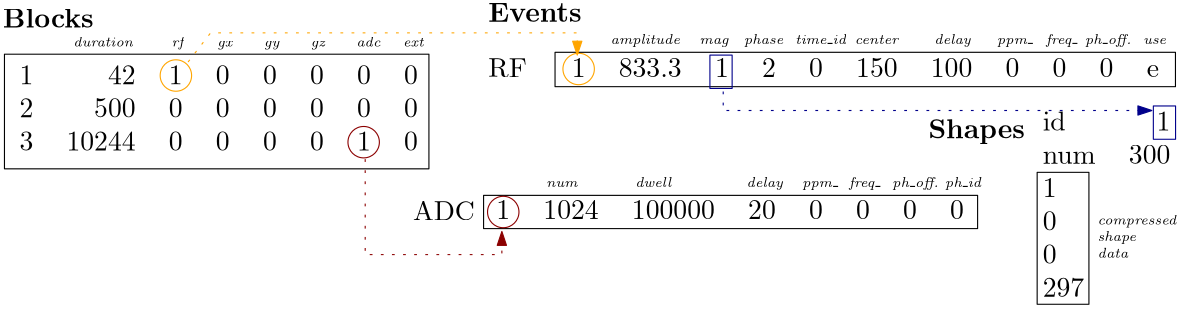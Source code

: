 <?xml version="1.0"?>
<!DOCTYPE ipe SYSTEM "ipe.dtd">
<ipe version="70218" creator="Ipe 7.2.24">
<info created="D:20150420133031" modified="D:20250212111052"/>
<ipestyle name="basic">
<symbol name="arrow/arc(spx)">
<path stroke="sym-stroke" fill="sym-stroke" pen="sym-pen">
0 0 m
-1 0.333 l
-1 -0.333 l
h
</path>
</symbol>
<symbol name="arrow/farc(spx)">
<path stroke="sym-stroke" fill="white" pen="sym-pen">
0 0 m
-1 0.333 l
-1 -0.333 l
h
</path>
</symbol>
<symbol name="mark/circle(sx)" transformations="translations">
<path fill="sym-stroke">
0.6 0 0 0.6 0 0 e
0.4 0 0 0.4 0 0 e
</path>
</symbol>
<symbol name="mark/disk(sx)" transformations="translations">
<path fill="sym-stroke">
0.6 0 0 0.6 0 0 e
</path>
</symbol>
<symbol name="mark/fdisk(sfx)" transformations="translations">
<group>
<path fill="sym-fill">
0.5 0 0 0.5 0 0 e
</path>
<path fill="sym-stroke" fillrule="eofill">
0.6 0 0 0.6 0 0 e
0.4 0 0 0.4 0 0 e
</path>
</group>
</symbol>
<symbol name="mark/box(sx)" transformations="translations">
<path fill="sym-stroke" fillrule="eofill">
-0.6 -0.6 m
0.6 -0.6 l
0.6 0.6 l
-0.6 0.6 l
h
-0.4 -0.4 m
0.4 -0.4 l
0.4 0.4 l
-0.4 0.4 l
h
</path>
</symbol>
<symbol name="mark/square(sx)" transformations="translations">
<path fill="sym-stroke">
-0.6 -0.6 m
0.6 -0.6 l
0.6 0.6 l
-0.6 0.6 l
h
</path>
</symbol>
<symbol name="mark/fsquare(sfx)" transformations="translations">
<group>
<path fill="sym-fill">
-0.5 -0.5 m
0.5 -0.5 l
0.5 0.5 l
-0.5 0.5 l
h
</path>
<path fill="sym-stroke" fillrule="eofill">
-0.6 -0.6 m
0.6 -0.6 l
0.6 0.6 l
-0.6 0.6 l
h
-0.4 -0.4 m
0.4 -0.4 l
0.4 0.4 l
-0.4 0.4 l
h
</path>
</group>
</symbol>
<symbol name="mark/cross(sx)" transformations="translations">
<group>
<path fill="sym-stroke">
-0.43 -0.57 m
0.57 0.43 l
0.43 0.57 l
-0.57 -0.43 l
h
</path>
<path fill="sym-stroke">
-0.43 0.57 m
0.57 -0.43 l
0.43 -0.57 l
-0.57 0.43 l
h
</path>
</group>
</symbol>
<symbol name="arrow/fnormal(spx)">
<path stroke="sym-stroke" fill="white" pen="sym-pen">
0 0 m
-1 0.333 l
-1 -0.333 l
h
</path>
</symbol>
<symbol name="arrow/pointed(spx)">
<path stroke="sym-stroke" fill="sym-stroke" pen="sym-pen">
0 0 m
-1 0.333 l
-0.8 0 l
-1 -0.333 l
h
</path>
</symbol>
<symbol name="arrow/fpointed(spx)">
<path stroke="sym-stroke" fill="white" pen="sym-pen">
0 0 m
-1 0.333 l
-0.8 0 l
-1 -0.333 l
h
</path>
</symbol>
<symbol name="arrow/linear(spx)">
<path stroke="sym-stroke" pen="sym-pen">
-1 0.333 m
0 0 l
-1 -0.333 l
</path>
</symbol>
<symbol name="arrow/fdouble(spx)">
<path stroke="sym-stroke" fill="white" pen="sym-pen">
0 0 m
-1 0.333 l
-1 -0.333 l
h
-1 0 m
-2 0.333 l
-2 -0.333 l
h
</path>
</symbol>
<symbol name="arrow/double(spx)">
<path stroke="sym-stroke" fill="sym-stroke" pen="sym-pen">
0 0 m
-1 0.333 l
-1 -0.333 l
h
-1 0 m
-2 0.333 l
-2 -0.333 l
h
</path>
</symbol>
<anglesize name="22.5 deg" value="22.5"/>
<anglesize name="30 deg" value="30"/>
<anglesize name="45 deg" value="45"/>
<anglesize name="60 deg" value="60"/>
<anglesize name="90 deg" value="90"/>
<arrowsize name="large" value="10"/>
<arrowsize name="small" value="5"/>
<arrowsize name="tiny" value="3"/>
<color name="blue" value="0 0 1"/>
<color name="brown" value="0.647 0.165 0.165"/>
<color name="darkblue" value="0 0 0.545"/>
<color name="darkcyan" value="0 0.545 0.545"/>
<color name="darkgray" value="0.663"/>
<color name="darkgreen" value="0 0.392 0"/>
<color name="darkmagenta" value="0.545 0 0.545"/>
<color name="darkorange" value="1 0.549 0"/>
<color name="darkred" value="0.545 0 0"/>
<color name="gold" value="1 0.843 0"/>
<color name="gray" value="0.745"/>
<color name="green" value="0 1 0"/>
<color name="lightblue" value="0.678 0.847 0.902"/>
<color name="lightcyan" value="0.878 1 1"/>
<color name="lightgray" value="0.827"/>
<color name="lightgreen" value="0.565 0.933 0.565"/>
<color name="lightyellow" value="1 1 0.878"/>
<color name="navy" value="0 0 0.502"/>
<color name="orange" value="1 0.647 0"/>
<color name="pink" value="1 0.753 0.796"/>
<color name="purple" value="0.627 0.125 0.941"/>
<color name="red" value="1 0 0"/>
<color name="seagreen" value="0.18 0.545 0.341"/>
<color name="turquoise" value="0.251 0.878 0.816"/>
<color name="violet" value="0.933 0.51 0.933"/>
<color name="yellow" value="1 1 0"/>
<dashstyle name="dash dot dotted" value="[4 2 1 2 1 2] 0"/>
<dashstyle name="dash dotted" value="[4 2 1 2] 0"/>
<dashstyle name="dashed" value="[4] 0"/>
<dashstyle name="dotted" value="[1 3] 0"/>
<gridsize name="10 pts (~3.5 mm)" value="10"/>
<gridsize name="14 pts (~5 mm)" value="14"/>
<gridsize name="16 pts (~6 mm)" value="16"/>
<gridsize name="20 pts (~7 mm)" value="20"/>
<gridsize name="28 pts (~10 mm)" value="28"/>
<gridsize name="32 pts (~12 mm)" value="32"/>
<gridsize name="4 pts" value="4"/>
<gridsize name="56 pts (~20 mm)" value="56"/>
<gridsize name="8 pts (~3 mm)" value="8"/>
<pen name="fat" value="1.2"/>
<pen name="heavier" value="0.8"/>
<pen name="ultrafat" value="2"/>
<symbolsize name="large" value="5"/>
<symbolsize name="small" value="2"/>
<symbolsize name="tiny" value="1.1"/>
<textsize name="Huge" value="\Huge"/>
<textsize name="LARGE" value="\LARGE"/>
<textsize name="Large" value="\Large"/>
<textsize name="footnote" value="\footnotesize"/>
<textsize name="huge" value="\huge"/>
<textsize name="large" value="\large"/>
<textsize name="small" value="\small"/>
<textsize name="tiny" value="\tiny"/>
<textstyle name="center" begin="\begin{center}" end="\end{center}"/>
<textstyle name="item" begin="\begin{itemize}\item{}" end="\end{itemize}"/>
<textstyle name="itemize" begin="\begin{itemize}" end="\end{itemize}"/>
<tiling name="falling" angle="-60" step="4" width="1"/>
<tiling name="rising" angle="30" step="4" width="1"/>
</ipestyle>
<page>
<layer name="alpha"/>
<view layers="alpha" active="alpha"/>
<path layer="alpha" matrix="1.15763 0 0 2.57894 -4.43907 -1290" stroke="black">
32 816 m
32 800 l
164 800 l
164 816 l
h
</path>
<text matrix="1 0 0 1 194.814 -5.90945" transformations="translations" pos="36 812" stroke="black" type="label" width="223.385" height="8.465" depth="3.49" valign="baseline">\begin{tabular}{rrrrrrrrrrr}
1 &amp; 833.3 &amp;  1 &amp;  2 &amp; 0 &amp; 150 &amp; 100 &amp;  0 &amp; 0 &amp;  0 &amp; e
\end{tabular}</text>
<text matrix="1 0 0 1 8 -8" transformations="translations" pos="24 832" stroke="black" type="label" width="32.719" height="6.918" depth="0" valign="baseline">\textbf{Blocks}</text>
<text matrix="2.27236 0 0 1 -67.984 32" transformations="translations" pos="44 780" stroke="black" type="minipage" width="160" height="20.406" depth="15.46" valign="top">\begin{tabular}{rrrrrrrr}
1 &amp; 42 &amp; 1 &amp; 0 &amp; 0 &amp; 0 &amp; 0 &amp; 0\\
2 &amp; 500 &amp; 0 &amp; 0 &amp; 0 &amp; 0 &amp; 0 &amp; 0\\
3 &amp; 10244 &amp; 0 &amp; 0 &amp; 0 &amp; 0 &amp; 1 &amp; 0\\
\end{tabular}</text>
<path matrix="1 0 0 1 18.3198 -1.25995" stroke="orange">
5.65685 0 0 5.65685 76 808 e
</path>
<path matrix="1 0 0 1 163.314 1.09055" stroke="orange">
5.65685 0 0 5.65685 76 808 e
</path>
<text matrix="1 0 0 1 182.814 -25.9094" transformations="translations" pos="24 832" stroke="black" type="label" width="13.837" height="6.808" depth="0" valign="baseline">RF</text>
<path matrix="1.34733 0 0 0.7481 161.974 153.151" stroke="black">
32 816 m
32 800 l
164 800 l
164 816 l
h
</path>
<text matrix="1 0 0 1 167.67 -57.0418" transformations="translations" pos="36 812" stroke="black" type="label" width="183.645" height="8.465" depth="3.49" valign="baseline">\begin{tabular}{rrrrrrrr}
1 &amp;  1024  &amp; 100000 &amp; 20 &amp; 0 &amp; 0 &amp; 0 &amp; 0
\end{tabular}
</text>
<path matrix="1 0 0 1 136.17 -50.3998" stroke="darkred">
5.65685 0 0 5.65685 76 808 e
</path>
<text matrix="1 0 0 1 155.67 -77.3998" transformations="translations" pos="24 832" stroke="black" type="label" width="22.278" height="6.808" depth="0" valign="baseline">ADC</text>
<path matrix="1 0 0 1 85.9198 -25.26" stroke="darkred">
5.65685 0 0 5.65685 76 808 e
</path>
<path matrix="1.69205 0 0 0.773057 176.668 184.276" stroke="black">
32 816 m
32 800 l
164 800 l
164 816 l
h
</path>
<text matrix="1 0 0 1 226.814 -13.9094" transformations="translations" pos="24 832" stroke="black" type="label" width="24.994" height="3.468" depth="0.96" valign="baseline">\tiny\em \textrm{amplitude}</text>
<text matrix="1 0 0 1 258.814 -13.9094" transformations="translations" pos="24 832" stroke="black" type="label" width="10.477" height="2.153" depth="0.96" valign="baseline">\tiny\em \textrm{mag}</text>
<text matrix="1 0 0 1 274.814 -13.9094" transformations="translations" pos="24 832" stroke="black" type="label" width="14.145" height="3.468" depth="0.96" valign="baseline">\tiny\em \textrm{phase}</text>
<text matrix="1 0 0 1 343.356 -13.9094" transformations="translations" pos="24 832" stroke="black" type="label" width="13.122" height="3.468" depth="0.96" valign="baseline">\tiny\em \textrm{delay}</text>
<text matrix="1 0 0 1 383.532 -13.9094" transformations="translations" pos="24 832" stroke="black" type="label" width="11.329" height="3.468" depth="0.96" valign="baseline">\tiny\em \textrm{freq\_}</text>
<text matrix="1 0 0 1 397.604 -13.9094" transformations="translations" pos="24 832" stroke="black" type="label" width="16.68" height="3.468" depth="0.96" valign="baseline">\tiny\em \textrm{ph\_off.}</text>
<text matrix="1 0 0 1 293.266 -13.9094" transformations="translations" pos="24 832" stroke="black" type="label" width="18.29" height="3.459" depth="0" valign="baseline">\tiny\em \textrm{time\_id}</text>
<text matrix="1 0 0 1 314.747 -13.9094" transformations="translations" pos="24 832" stroke="black" type="label" width="15.614" height="3.064" depth="0" valign="baseline">\tiny\em \textrm{center}</text>
<text matrix="1 0 0 1 365.907 -13.9094" transformations="translations" pos="24 832" stroke="black" type="label" width="12.933" height="2.153" depth="0.96" valign="baseline">\tiny\em \textrm{ppm\_}</text>
<text matrix="1 0 0 1 418.535 -13.9094" transformations="translations" pos="24 832" stroke="black" type="label" width="8.283" height="2.145" depth="0" valign="baseline">\tiny\em \textrm{use}</text>
<text matrix="1 0 0 1 203.669 -65.3998" transformations="translations" pos="24 832" stroke="black" type="label" width="11.208" height="2.145" depth="0" valign="baseline">\tiny\em \textrm{num}</text>
<text matrix="1 0 0 1 235.669 -65.3998" transformations="translations" pos="24 832" stroke="black" type="label" width="12.975" height="3.459" depth="0" valign="baseline">\tiny\em \textrm{dwell}</text>
<text matrix="1 0 0 1 275.78 -65.3998" transformations="translations" pos="24 832" stroke="black" type="label" width="13.122" height="3.468" depth="0.96" valign="baseline">\tiny\em \textrm{delay}</text>
<text matrix="1 0 0 1 312.607 -65.3998" transformations="translations" pos="24 832" stroke="black" type="label" width="11.329" height="3.468" depth="0.96" valign="baseline">\tiny\em \textrm{freq\_}</text>
<text matrix="1 0 0 1 328.249 -65.3998" transformations="translations" pos="24 832" stroke="black" type="label" width="16.68" height="3.468" depth="0.96" valign="baseline">\tiny\em \textrm{ph\_off.}</text>
<text matrix="1 0 0 1 295.78 -65.3998" transformations="translations" pos="24 832" stroke="black" type="label" width="12.933" height="2.153" depth="0.96" valign="baseline">\tiny\em \textrm{ppm\_}</text>
<text matrix="1 0 0 1 347.224 -65.3998" transformations="translations" pos="24 832" stroke="black" type="label" width="13.012" height="3.468" depth="0.96" valign="baseline">\tiny\em \textrm{ph\_id}</text>
<text matrix="1 0 0 1 182.814 -5.90945" transformations="translations" pos="24 832" stroke="black" type="label" width="33.528" height="6.835" depth="0" valign="baseline">\textbf{Events}</text>
<text matrix="1 0 0 1 341.234 -47.8589" transformations="translations" pos="24 832" stroke="black" type="label" width="34.753" height="6.926" depth="1.93" valign="baseline">\textbf{Shapes}</text>
<text matrix="1 0 0 1 356.377 15.2817" transformations="translations" pos="44 780" stroke="black" type="minipage" width="60" height="38.321" depth="33.41" valign="top">\begin{tabular}{lrrrrrr}
id &amp; 1\\
num &amp; 300  \\
1 \\
0 \\
0 \\
297 
\end{tabular}</text>
<path matrix="1 0 0 1 34.5677 2.09055" stroke="darkblue">
260 800 m
260 812 l
252 812 l
252 800 l
h
</path>
<path matrix="1 0 0 1 194.203 -16.2149" stroke="darkblue">
260 800 m
260 812 l
252 812 l
252 800 l
h
</path>
<text matrix="1 0 0 1 396.142 -84.9194" transformations="translations" pos="24 832" stroke="black" type="label" width="40.319" height="10.203" depth="7.73" valign="baseline">\tiny\em\begin{tabular}{l}
compressed \\ 
shape \\
data
\end{tabular}</text>
<path matrix="0.141175 0 0 2.96867 399.859 -1650.55" stroke="black">
32 816 m
32 800 l
164 800 l
164 816 l
h
</path>
<path matrix="1 0 0 1 4.95717 0" stroke="darkred" dash="dotted" arrow="normal/small">
157.515 776.637 m
157.515 742.267 l
206.713 742.267 l
206.713 750.6 l
</path>
<path matrix="1 0 0 1 -113.186 2.09055" stroke="orange" dash="dotted" arrow="normal/small">
211.885 809.512 m
220 820 l
352 820 l
352 812 l
</path>
<path matrix="1 0 0 1 4.95717 0" stroke="darkblue" dash="dotted" arrow="normal/small">
286.401 800.982 m
286.401 794.149 l
440.696 794.149 l
</path>
<text matrix="1 0 0 1 33.3837 -14.8433" transformations="translations" pos="24 832" stroke="black" type="label" width="21.477" height="3.459" depth="0" valign="baseline">\tiny\em \textrm{duration}</text>
<text matrix="1 0 0 1 68.7449 -14.8433" transformations="translations" pos="24 832" stroke="black" type="label" width="4.327" height="3.468" depth="0.96" valign="baseline">\tiny\em \textrm{rf}</text>
<text matrix="1 0 0 1 85.2137 -14.8433" transformations="translations" pos="24 832" stroke="black" type="label" width="5.424" height="2.153" depth="0.96" valign="baseline">\tiny\em \textrm{gx}</text>
<text matrix="1 0 0 1 102.04 -14.8433" transformations="translations" pos="24 832" stroke="black" type="label" width="5.57" height="2.153" depth="0.96" valign="baseline">\tiny\em \textrm{gy}</text>
<text matrix="1 0 0 1 118.895 -14.8433" transformations="translations" pos="24 832" stroke="black" type="label" width="5.132" height="2.153" depth="0.96" valign="baseline">\tiny\em \textrm{gz}</text>
<text matrix="1 0 0 1 135.253 -14.8433" transformations="translations" pos="24 832" stroke="black" type="label" width="8.721" height="3.459" depth="0" valign="baseline">\tiny\em \textrm{adc}</text>
<text matrix="1 0 0 1 152.108 -14.8433" transformations="translations" pos="24 832" stroke="black" type="label" width="7.405" height="3.064" depth="0" valign="baseline">\tiny\em \textrm{ext}</text>
</page>
</ipe>
